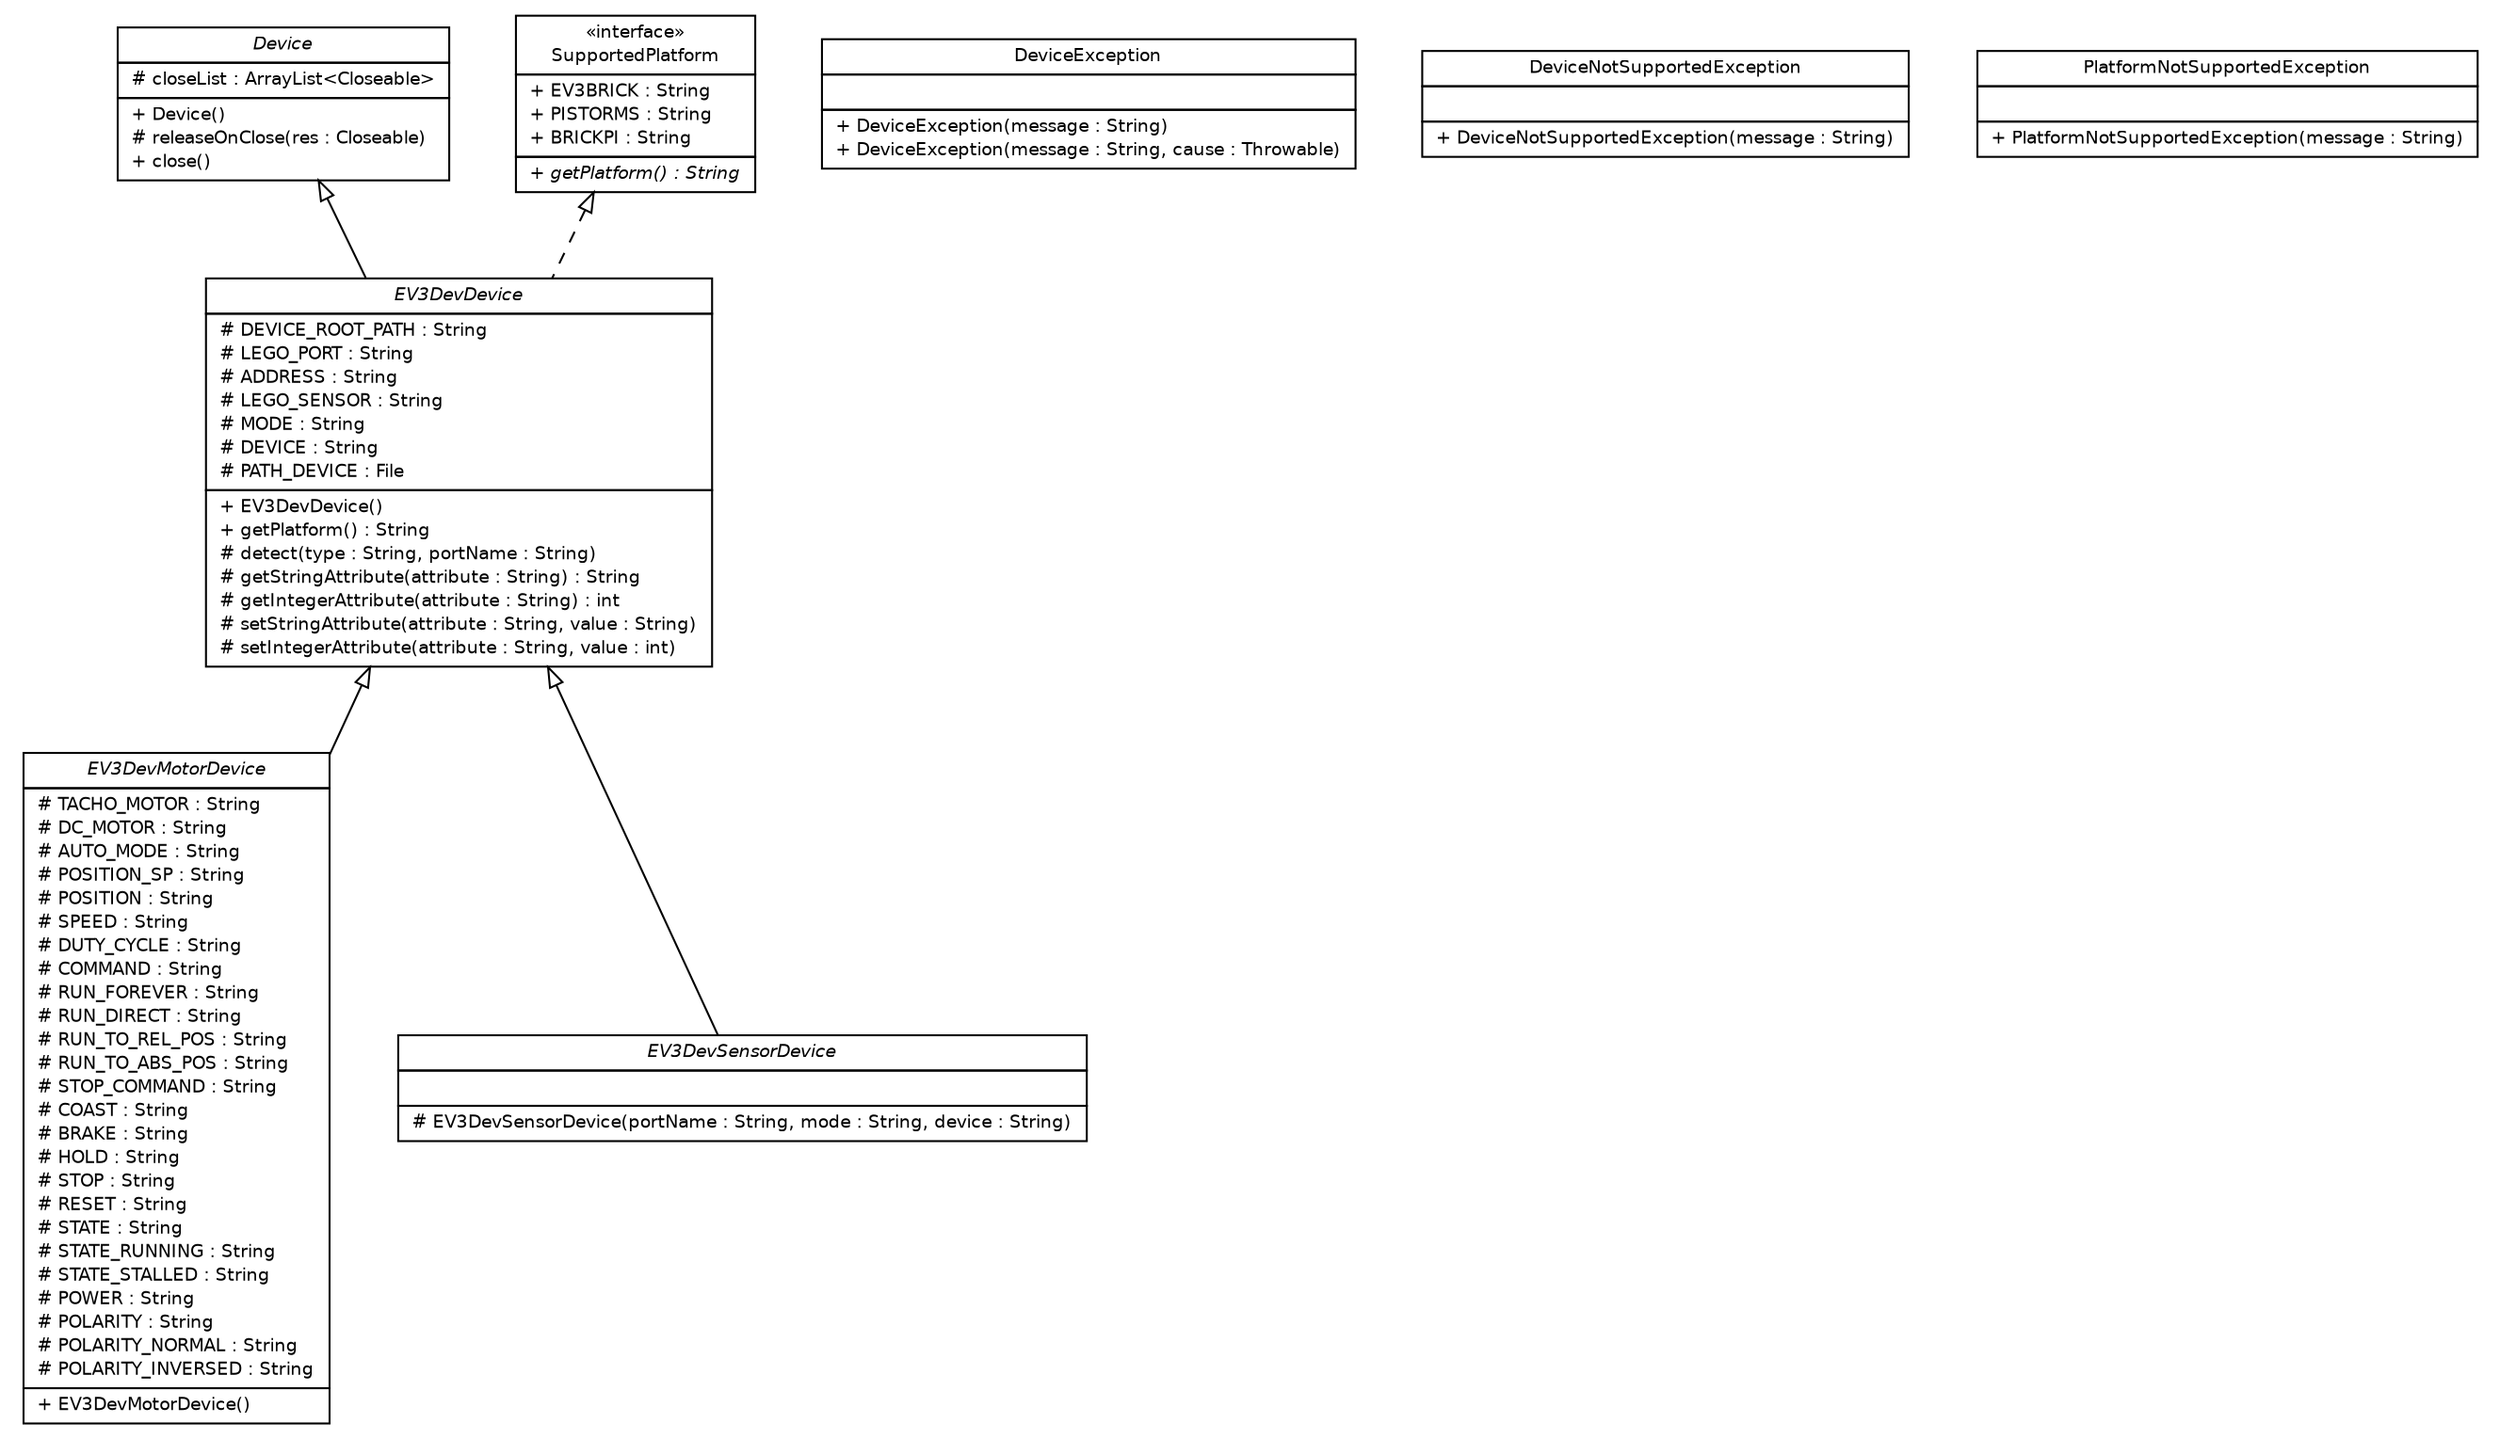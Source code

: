 #!/usr/local/bin/dot
#
# Class diagram 
# Generated by UMLGraph version R5_6-24-gf6e263 (http://www.umlgraph.org/)
#

digraph G {
	edge [fontname="Helvetica",fontsize=10,labelfontname="Helvetica",labelfontsize=10];
	node [fontname="Helvetica",fontsize=10,shape=plaintext];
	nodesep=0.25;
	ranksep=0.5;
	// ev3dev.hardware.Device
	c0 [label=<<table title="ev3dev.hardware.Device" border="0" cellborder="1" cellspacing="0" cellpadding="2" port="p" href="./Device.html">
		<tr><td><table border="0" cellspacing="0" cellpadding="1">
<tr><td align="center" balign="center"><font face="Helvetica-Oblique"> Device </font></td></tr>
		</table></td></tr>
		<tr><td><table border="0" cellspacing="0" cellpadding="1">
<tr><td align="left" balign="left"> # closeList : ArrayList&lt;Closeable&gt; </td></tr>
		</table></td></tr>
		<tr><td><table border="0" cellspacing="0" cellpadding="1">
<tr><td align="left" balign="left"> + Device() </td></tr>
<tr><td align="left" balign="left"> # releaseOnClose(res : Closeable) </td></tr>
<tr><td align="left" balign="left"> + close() </td></tr>
		</table></td></tr>
		</table>>, URL="./Device.html", fontname="Helvetica", fontcolor="black", fontsize=9.0];
	// ev3dev.hardware.DeviceException
	c1 [label=<<table title="ev3dev.hardware.DeviceException" border="0" cellborder="1" cellspacing="0" cellpadding="2" port="p" href="./DeviceException.html">
		<tr><td><table border="0" cellspacing="0" cellpadding="1">
<tr><td align="center" balign="center"> DeviceException </td></tr>
		</table></td></tr>
		<tr><td><table border="0" cellspacing="0" cellpadding="1">
<tr><td align="left" balign="left">  </td></tr>
		</table></td></tr>
		<tr><td><table border="0" cellspacing="0" cellpadding="1">
<tr><td align="left" balign="left"> + DeviceException(message : String) </td></tr>
<tr><td align="left" balign="left"> + DeviceException(message : String, cause : Throwable) </td></tr>
		</table></td></tr>
		</table>>, URL="./DeviceException.html", fontname="Helvetica", fontcolor="black", fontsize=9.0];
	// ev3dev.hardware.DeviceNotSupportedException
	c2 [label=<<table title="ev3dev.hardware.DeviceNotSupportedException" border="0" cellborder="1" cellspacing="0" cellpadding="2" port="p" href="./DeviceNotSupportedException.html">
		<tr><td><table border="0" cellspacing="0" cellpadding="1">
<tr><td align="center" balign="center"> DeviceNotSupportedException </td></tr>
		</table></td></tr>
		<tr><td><table border="0" cellspacing="0" cellpadding="1">
<tr><td align="left" balign="left">  </td></tr>
		</table></td></tr>
		<tr><td><table border="0" cellspacing="0" cellpadding="1">
<tr><td align="left" balign="left"> + DeviceNotSupportedException(message : String) </td></tr>
		</table></td></tr>
		</table>>, URL="./DeviceNotSupportedException.html", fontname="Helvetica", fontcolor="black", fontsize=9.0];
	// ev3dev.hardware.EV3DevDevice
	c3 [label=<<table title="ev3dev.hardware.EV3DevDevice" border="0" cellborder="1" cellspacing="0" cellpadding="2" port="p" href="./EV3DevDevice.html">
		<tr><td><table border="0" cellspacing="0" cellpadding="1">
<tr><td align="center" balign="center"><font face="Helvetica-Oblique"> EV3DevDevice </font></td></tr>
		</table></td></tr>
		<tr><td><table border="0" cellspacing="0" cellpadding="1">
<tr><td align="left" balign="left"> # DEVICE_ROOT_PATH : String </td></tr>
<tr><td align="left" balign="left"> # LEGO_PORT : String </td></tr>
<tr><td align="left" balign="left"> # ADDRESS : String </td></tr>
<tr><td align="left" balign="left"> # LEGO_SENSOR : String </td></tr>
<tr><td align="left" balign="left"> # MODE : String </td></tr>
<tr><td align="left" balign="left"> # DEVICE : String </td></tr>
<tr><td align="left" balign="left"> # PATH_DEVICE : File </td></tr>
		</table></td></tr>
		<tr><td><table border="0" cellspacing="0" cellpadding="1">
<tr><td align="left" balign="left"> + EV3DevDevice() </td></tr>
<tr><td align="left" balign="left"> + getPlatform() : String </td></tr>
<tr><td align="left" balign="left"> # detect(type : String, portName : String) </td></tr>
<tr><td align="left" balign="left"> # getStringAttribute(attribute : String) : String </td></tr>
<tr><td align="left" balign="left"> # getIntegerAttribute(attribute : String) : int </td></tr>
<tr><td align="left" balign="left"> # setStringAttribute(attribute : String, value : String) </td></tr>
<tr><td align="left" balign="left"> # setIntegerAttribute(attribute : String, value : int) </td></tr>
		</table></td></tr>
		</table>>, URL="./EV3DevDevice.html", fontname="Helvetica", fontcolor="black", fontsize=9.0];
	// ev3dev.hardware.EV3DevMotorDevice
	c4 [label=<<table title="ev3dev.hardware.EV3DevMotorDevice" border="0" cellborder="1" cellspacing="0" cellpadding="2" port="p" href="./EV3DevMotorDevice.html">
		<tr><td><table border="0" cellspacing="0" cellpadding="1">
<tr><td align="center" balign="center"><font face="Helvetica-Oblique"> EV3DevMotorDevice </font></td></tr>
		</table></td></tr>
		<tr><td><table border="0" cellspacing="0" cellpadding="1">
<tr><td align="left" balign="left"> # TACHO_MOTOR : String </td></tr>
<tr><td align="left" balign="left"> # DC_MOTOR : String </td></tr>
<tr><td align="left" balign="left"> # AUTO_MODE : String </td></tr>
<tr><td align="left" balign="left"> # POSITION_SP : String </td></tr>
<tr><td align="left" balign="left"> # POSITION : String </td></tr>
<tr><td align="left" balign="left"> # SPEED : String </td></tr>
<tr><td align="left" balign="left"> # DUTY_CYCLE : String </td></tr>
<tr><td align="left" balign="left"> # COMMAND : String </td></tr>
<tr><td align="left" balign="left"> # RUN_FOREVER : String </td></tr>
<tr><td align="left" balign="left"> # RUN_DIRECT : String </td></tr>
<tr><td align="left" balign="left"> # RUN_TO_REL_POS : String </td></tr>
<tr><td align="left" balign="left"> # RUN_TO_ABS_POS : String </td></tr>
<tr><td align="left" balign="left"> # STOP_COMMAND : String </td></tr>
<tr><td align="left" balign="left"> # COAST : String </td></tr>
<tr><td align="left" balign="left"> # BRAKE : String </td></tr>
<tr><td align="left" balign="left"> # HOLD : String </td></tr>
<tr><td align="left" balign="left"> # STOP : String </td></tr>
<tr><td align="left" balign="left"> # RESET : String </td></tr>
<tr><td align="left" balign="left"> # STATE : String </td></tr>
<tr><td align="left" balign="left"> # STATE_RUNNING : String </td></tr>
<tr><td align="left" balign="left"> # STATE_STALLED : String </td></tr>
<tr><td align="left" balign="left"> # POWER : String </td></tr>
<tr><td align="left" balign="left"> # POLARITY : String </td></tr>
<tr><td align="left" balign="left"> # POLARITY_NORMAL : String </td></tr>
<tr><td align="left" balign="left"> # POLARITY_INVERSED : String </td></tr>
		</table></td></tr>
		<tr><td><table border="0" cellspacing="0" cellpadding="1">
<tr><td align="left" balign="left"> + EV3DevMotorDevice() </td></tr>
		</table></td></tr>
		</table>>, URL="./EV3DevMotorDevice.html", fontname="Helvetica", fontcolor="black", fontsize=9.0];
	// ev3dev.hardware.EV3DevSensorDevice
	c5 [label=<<table title="ev3dev.hardware.EV3DevSensorDevice" border="0" cellborder="1" cellspacing="0" cellpadding="2" port="p" href="./EV3DevSensorDevice.html">
		<tr><td><table border="0" cellspacing="0" cellpadding="1">
<tr><td align="center" balign="center"><font face="Helvetica-Oblique"> EV3DevSensorDevice </font></td></tr>
		</table></td></tr>
		<tr><td><table border="0" cellspacing="0" cellpadding="1">
<tr><td align="left" balign="left">  </td></tr>
		</table></td></tr>
		<tr><td><table border="0" cellspacing="0" cellpadding="1">
<tr><td align="left" balign="left"> # EV3DevSensorDevice(portName : String, mode : String, device : String) </td></tr>
		</table></td></tr>
		</table>>, URL="./EV3DevSensorDevice.html", fontname="Helvetica", fontcolor="black", fontsize=9.0];
	// ev3dev.hardware.PlatformNotSupportedException
	c6 [label=<<table title="ev3dev.hardware.PlatformNotSupportedException" border="0" cellborder="1" cellspacing="0" cellpadding="2" port="p" href="./PlatformNotSupportedException.html">
		<tr><td><table border="0" cellspacing="0" cellpadding="1">
<tr><td align="center" balign="center"> PlatformNotSupportedException </td></tr>
		</table></td></tr>
		<tr><td><table border="0" cellspacing="0" cellpadding="1">
<tr><td align="left" balign="left">  </td></tr>
		</table></td></tr>
		<tr><td><table border="0" cellspacing="0" cellpadding="1">
<tr><td align="left" balign="left"> + PlatformNotSupportedException(message : String) </td></tr>
		</table></td></tr>
		</table>>, URL="./PlatformNotSupportedException.html", fontname="Helvetica", fontcolor="black", fontsize=9.0];
	// ev3dev.hardware.SupportedPlatform
	c7 [label=<<table title="ev3dev.hardware.SupportedPlatform" border="0" cellborder="1" cellspacing="0" cellpadding="2" port="p" href="./SupportedPlatform.html">
		<tr><td><table border="0" cellspacing="0" cellpadding="1">
<tr><td align="center" balign="center"> &#171;interface&#187; </td></tr>
<tr><td align="center" balign="center"> SupportedPlatform </td></tr>
		</table></td></tr>
		<tr><td><table border="0" cellspacing="0" cellpadding="1">
<tr><td align="left" balign="left"> + EV3BRICK : String </td></tr>
<tr><td align="left" balign="left"> + PISTORMS : String </td></tr>
<tr><td align="left" balign="left"> + BRICKPI : String </td></tr>
		</table></td></tr>
		<tr><td><table border="0" cellspacing="0" cellpadding="1">
<tr><td align="left" balign="left"><font face="Helvetica-Oblique" point-size="9.0"> + getPlatform() : String </font></td></tr>
		</table></td></tr>
		</table>>, URL="./SupportedPlatform.html", fontname="Helvetica", fontcolor="black", fontsize=9.0];
	//ev3dev.hardware.EV3DevDevice extends ev3dev.hardware.Device
	c0:p -> c3:p [dir=back,arrowtail=empty];
	//ev3dev.hardware.EV3DevDevice implements ev3dev.hardware.SupportedPlatform
	c7:p -> c3:p [dir=back,arrowtail=empty,style=dashed];
	//ev3dev.hardware.EV3DevMotorDevice extends ev3dev.hardware.EV3DevDevice
	c3:p -> c4:p [dir=back,arrowtail=empty];
	//ev3dev.hardware.EV3DevSensorDevice extends ev3dev.hardware.EV3DevDevice
	c3:p -> c5:p [dir=back,arrowtail=empty];
}

